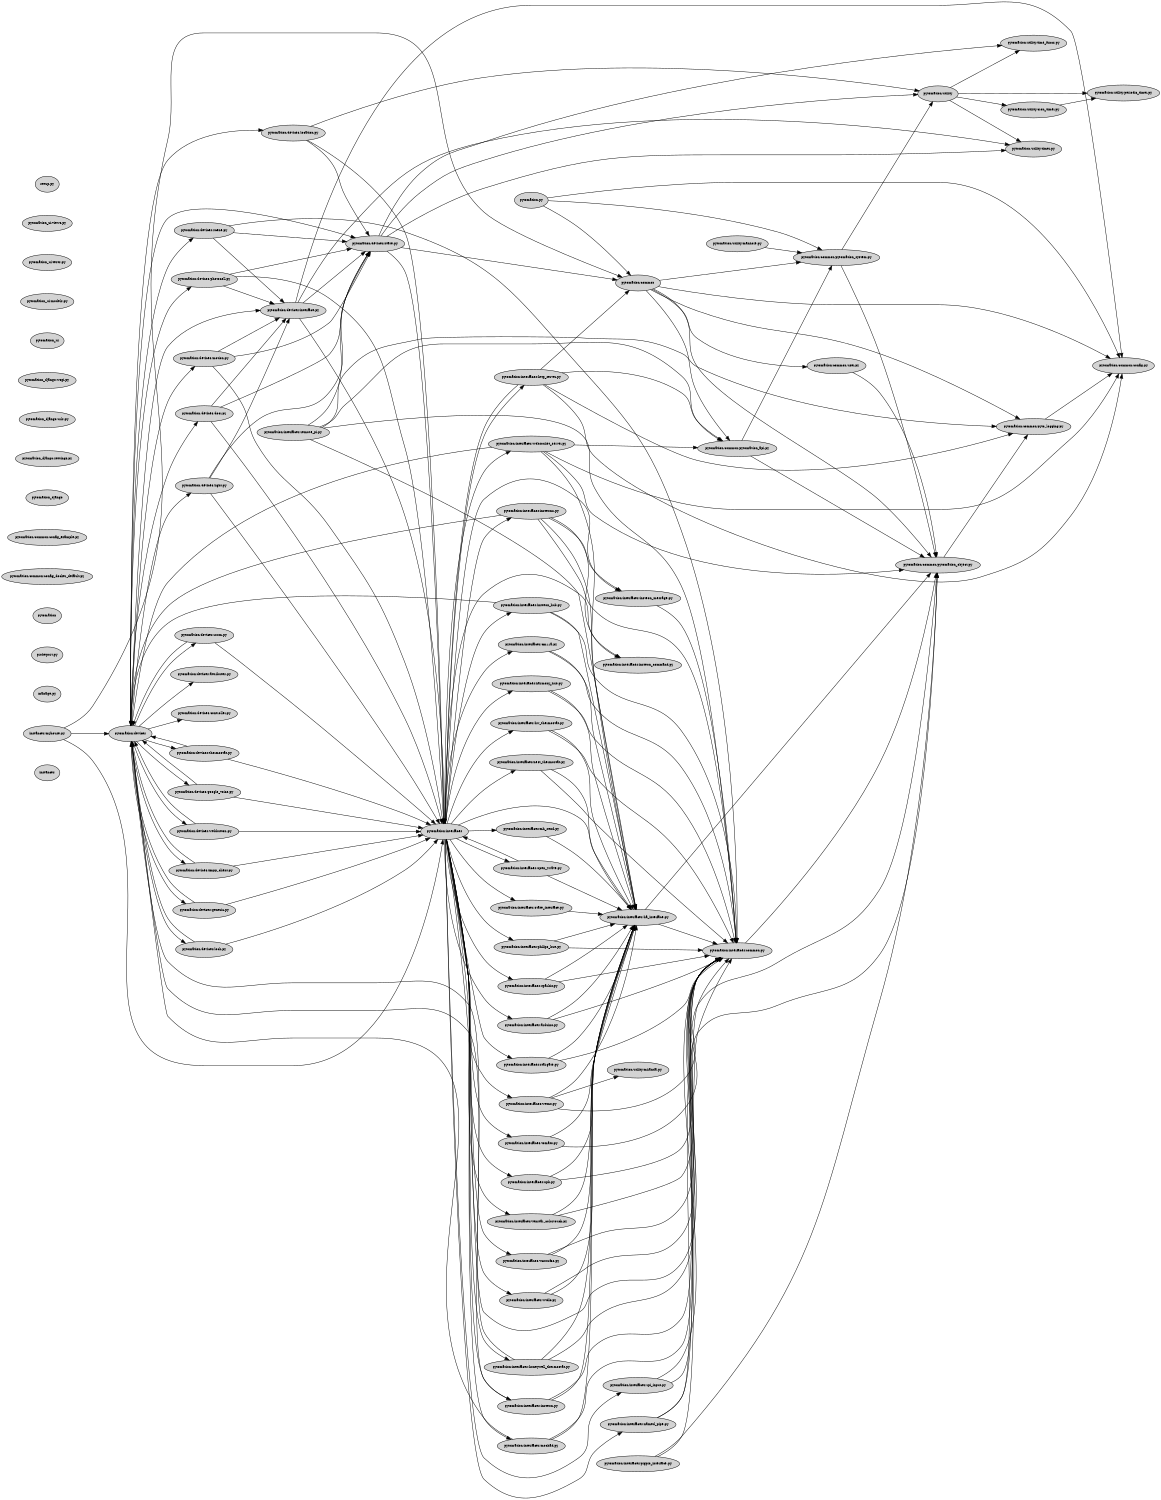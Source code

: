 
# This file was generated by sfood-graph.

strict digraph "dependencies" {
    graph [
        rankdir = "LR",
        overlap = "scale",
        size = "8,10",
        ratio = "fill",
        fontsize = "16",
        fontname = "Helvetica",
        clusterrank = "local"
        ]

       node [
           fontsize=7
           shape=ellipse
//           style=filled
//           shape=box
       ];

//     node [
//         fontsize=7
//       style=ellipse
//     ];

"instances"  [style=filled];
"instances/myhouse.py"  [style=filled];
"instances/myhouse.py" -> "pytomation/common";
"instances/myhouse.py" -> "pytomation/devices";
"instances/myhouse.py" -> "pytomation/interfaces";
"manage.py"  [style=filled];
"probeport.py"  [style=filled];
"pytomation"  [style=filled];
"pytomation.py"  [style=filled];
"pytomation.py" -> "pytomation/common";
"pytomation.py" -> "pytomation/common/config.py";
"pytomation.py" -> "pytomation/common/pytomation_system.py";
"pytomation/common"  [style=filled];
"pytomation/common" -> "pytomation/common/config.py";
"pytomation/common" -> "pytomation/common/pyto_logging.py";
"pytomation/common" -> "pytomation/common/pytomation_api.py";
"pytomation/common" -> "pytomation/common/pytomation_object.py";
"pytomation/common" -> "pytomation/common/pytomation_system.py";
"pytomation/common" -> "pytomation/common/user.py";
"pytomation/common/config.py"  [style=filled];
"pytomation/common/config_docker_default.py"  [style=filled];
"pytomation/common/config_example.py"  [style=filled];
"pytomation/common/pyto_logging.py"  [style=filled];
"pytomation/common/pyto_logging.py" -> "pytomation/common/config.py";
"pytomation/common/pytomation_api.py"  [style=filled];
"pytomation/common/pytomation_api.py" -> "pytomation/common/pytomation_object.py";
"pytomation/common/pytomation_api.py" -> "pytomation/common/pytomation_system.py";
"pytomation/common/pytomation_object.py"  [style=filled];
"pytomation/common/pytomation_object.py" -> "pytomation/common/pyto_logging.py";
"pytomation/common/pytomation_system.py"  [style=filled];
"pytomation/common/pytomation_system.py" -> "pytomation/common/pytomation_object.py";
"pytomation/common/pytomation_system.py" -> "pytomation/utility";
"pytomation/common/user.py"  [style=filled];
"pytomation/common/user.py" -> "pytomation/common/pytomation_object.py";
"pytomation/devices"  [style=filled];
"pytomation/devices" -> "pytomation/devices/attributes.py";
"pytomation/devices" -> "pytomation/devices/controller.py";
"pytomation/devices" -> "pytomation/devices/door.py";
"pytomation/devices" -> "pytomation/devices/generic.py";
"pytomation/devices" -> "pytomation/devices/google_voice.py";
"pytomation/devices" -> "pytomation/devices/interface.py";
"pytomation/devices" -> "pytomation/devices/light.py";
"pytomation/devices" -> "pytomation/devices/location.py";
"pytomation/devices" -> "pytomation/devices/lock.py";
"pytomation/devices" -> "pytomation/devices/motion.py";
"pytomation/devices" -> "pytomation/devices/photocell.py";
"pytomation/devices" -> "pytomation/devices/room.py";
"pytomation/devices" -> "pytomation/devices/scene.py";
"pytomation/devices" -> "pytomation/devices/state.py";
"pytomation/devices" -> "pytomation/devices/thermostat.py";
"pytomation/devices" -> "pytomation/devices/webbutton.py";
"pytomation/devices" -> "pytomation/devices/xmpp_client.py";
"pytomation/devices/attributes.py"  [style=filled];
"pytomation/devices/controller.py"  [style=filled];
"pytomation/devices/door.py"  [style=filled];
"pytomation/devices/door.py" -> "pytomation/devices/interface.py";
"pytomation/devices/door.py" -> "pytomation/devices/state.py";
"pytomation/devices/door.py" -> "pytomation/interfaces";
"pytomation/devices/generic.py"  [style=filled];
"pytomation/devices/generic.py" -> "pytomation/devices";
"pytomation/devices/generic.py" -> "pytomation/interfaces";
"pytomation/devices/google_voice.py"  [style=filled];
"pytomation/devices/google_voice.py" -> "pytomation/devices";
"pytomation/devices/google_voice.py" -> "pytomation/interfaces";
"pytomation/devices/interface.py"  [style=filled];
"pytomation/devices/interface.py" -> "pytomation/common/config.py";
"pytomation/devices/interface.py" -> "pytomation/devices/state.py";
"pytomation/devices/interface.py" -> "pytomation/interfaces";
"pytomation/devices/interface.py" -> "pytomation/utility/timer.py";
"pytomation/devices/light.py"  [style=filled];
"pytomation/devices/light.py" -> "pytomation/devices/interface.py";
"pytomation/devices/light.py" -> "pytomation/devices/state.py";
"pytomation/devices/light.py" -> "pytomation/interfaces";
"pytomation/devices/location.py"  [style=filled];
"pytomation/devices/location.py" -> "pytomation/devices/state.py";
"pytomation/devices/location.py" -> "pytomation/interfaces";
"pytomation/devices/location.py" -> "pytomation/utility";
"pytomation/devices/lock.py"  [style=filled];
"pytomation/devices/lock.py" -> "pytomation/devices";
"pytomation/devices/lock.py" -> "pytomation/interfaces";
"pytomation/devices/motion.py"  [style=filled];
"pytomation/devices/motion.py" -> "pytomation/devices/interface.py";
"pytomation/devices/motion.py" -> "pytomation/devices/state.py";
"pytomation/devices/motion.py" -> "pytomation/interfaces";
"pytomation/devices/photocell.py"  [style=filled];
"pytomation/devices/photocell.py" -> "pytomation/devices/interface.py";
"pytomation/devices/photocell.py" -> "pytomation/devices/state.py";
"pytomation/devices/photocell.py" -> "pytomation/interfaces";
"pytomation/devices/room.py"  [style=filled];
"pytomation/devices/room.py" -> "pytomation/devices";
"pytomation/devices/room.py" -> "pytomation/interfaces";
"pytomation/devices/scene.py"  [style=filled];
"pytomation/devices/scene.py" -> "pytomation/devices/interface.py";
"pytomation/devices/scene.py" -> "pytomation/devices/state.py";
"pytomation/devices/scene.py" -> "pytomation/interfaces/common.py";
"pytomation/devices/state.py"  [style=filled];
"pytomation/devices/state.py" -> "pytomation/common";
"pytomation/devices/state.py" -> "pytomation/interfaces";
"pytomation/devices/state.py" -> "pytomation/utility";
"pytomation/devices/state.py" -> "pytomation/utility/time_funcs.py";
"pytomation/devices/state.py" -> "pytomation/utility/timer.py";
"pytomation/devices/thermostat.py"  [style=filled];
"pytomation/devices/thermostat.py" -> "pytomation/devices";
"pytomation/devices/thermostat.py" -> "pytomation/interfaces";
"pytomation/devices/webbutton.py"  [style=filled];
"pytomation/devices/webbutton.py" -> "pytomation/devices";
"pytomation/devices/webbutton.py" -> "pytomation/interfaces";
"pytomation/devices/xmpp_client.py"  [style=filled];
"pytomation/devices/xmpp_client.py" -> "pytomation/devices";
"pytomation/devices/xmpp_client.py" -> "pytomation/interfaces";
"pytomation/interfaces"  [style=filled];
"pytomation/interfaces" -> "pytomation/interfaces/arduino.py";
"pytomation/interfaces" -> "pytomation/interfaces/cm11a.py";
"pytomation/interfaces" -> "pytomation/interfaces/common.py";
"pytomation/interfaces" -> "pytomation/interfaces/ha_interface.py";
"pytomation/interfaces" -> "pytomation/interfaces/harmony_hub.py";
"pytomation/interfaces" -> "pytomation/interfaces/honeywell_thermostat.py";
"pytomation/interfaces" -> "pytomation/interfaces/http_server.py";
"pytomation/interfaces" -> "pytomation/interfaces/hw_thermostat.py";
"pytomation/interfaces" -> "pytomation/interfaces/insteon.py";
"pytomation/interfaces" -> "pytomation/interfaces/insteon2.py";
"pytomation/interfaces" -> "pytomation/interfaces/insteon_command.py";
"pytomation/interfaces" -> "pytomation/interfaces/insteon_hub.py";
"pytomation/interfaces" -> "pytomation/interfaces/insteon_message.py";
"pytomation/interfaces" -> "pytomation/interfaces/mh_send.py";
"pytomation/interfaces" -> "pytomation/interfaces/mochad.py";
"pytomation/interfaces" -> "pytomation/interfaces/named_pipe.py";
"pytomation/interfaces" -> "pytomation/interfaces/nest_thermostat.py";
"pytomation/interfaces" -> "pytomation/interfaces/open_zwave.py";
"pytomation/interfaces" -> "pytomation/interfaces/philips_hue.py";
"pytomation/interfaces" -> "pytomation/interfaces/rpi_input.py";
"pytomation/interfaces" -> "pytomation/interfaces/sparkio.py";
"pytomation/interfaces" -> "pytomation/interfaces/stargate.py";
"pytomation/interfaces" -> "pytomation/interfaces/state_interface.py";
"pytomation/interfaces" -> "pytomation/interfaces/tomato.py";
"pytomation/interfaces" -> "pytomation/interfaces/upb.py";
"pytomation/interfaces" -> "pytomation/interfaces/venstar_colortouch.py";
"pytomation/interfaces" -> "pytomation/interfaces/w800rf32.py";
"pytomation/interfaces" -> "pytomation/interfaces/websocket_server.py";
"pytomation/interfaces" -> "pytomation/interfaces/wemo.py";
"pytomation/interfaces" -> "pytomation/interfaces/wtdio.py";
"pytomation/interfaces/arduino.py"  [style=filled];
"pytomation/interfaces/arduino.py" -> "pytomation/interfaces/common.py";
"pytomation/interfaces/arduino.py" -> "pytomation/interfaces/ha_interface.py";
"pytomation/interfaces/cm11a.py"  [style=filled];
"pytomation/interfaces/cm11a.py" -> "pytomation/interfaces/common.py";
"pytomation/interfaces/cm11a.py" -> "pytomation/interfaces/ha_interface.py";
"pytomation/interfaces/common.py"  [style=filled];
"pytomation/interfaces/common.py" -> "pytomation/common/pytomation_object.py";
"pytomation/interfaces/ha_interface.py"  [style=filled];
"pytomation/interfaces/ha_interface.py" -> "pytomation/common/pytomation_object.py";
"pytomation/interfaces/ha_interface.py" -> "pytomation/interfaces/common.py";
"pytomation/interfaces/harmony_hub.py"  [style=filled];
"pytomation/interfaces/harmony_hub.py" -> "pytomation/interfaces/common.py";
"pytomation/interfaces/harmony_hub.py" -> "pytomation/interfaces/ha_interface.py";
"pytomation/interfaces/honeywell_thermostat.py"  [style=filled];
"pytomation/interfaces/honeywell_thermostat.py" -> "pytomation/devices";
"pytomation/interfaces/honeywell_thermostat.py" -> "pytomation/interfaces/common.py";
"pytomation/interfaces/honeywell_thermostat.py" -> "pytomation/interfaces/ha_interface.py";
"pytomation/interfaces/http_server.py"  [style=filled];
"pytomation/interfaces/http_server.py" -> "pytomation/common";
"pytomation/interfaces/http_server.py" -> "pytomation/common/config.py";
"pytomation/interfaces/http_server.py" -> "pytomation/common/pyto_logging.py";
"pytomation/interfaces/http_server.py" -> "pytomation/common/pytomation_api.py";
"pytomation/interfaces/http_server.py" -> "pytomation/interfaces";
"pytomation/interfaces/hw_thermostat.py"  [style=filled];
"pytomation/interfaces/hw_thermostat.py" -> "pytomation/interfaces/common.py";
"pytomation/interfaces/hw_thermostat.py" -> "pytomation/interfaces/ha_interface.py";
"pytomation/interfaces/insteon.py"  [style=filled];
"pytomation/interfaces/insteon.py" -> "pytomation/devices";
"pytomation/interfaces/insteon.py" -> "pytomation/interfaces/common.py";
"pytomation/interfaces/insteon.py" -> "pytomation/interfaces/ha_interface.py";
"pytomation/interfaces/insteon2.py"  [style=filled];
"pytomation/interfaces/insteon2.py" -> "pytomation/devices";
"pytomation/interfaces/insteon2.py" -> "pytomation/interfaces/common.py";
"pytomation/interfaces/insteon2.py" -> "pytomation/interfaces/ha_interface.py";
"pytomation/interfaces/insteon2.py" -> "pytomation/interfaces/insteon_command.py";
"pytomation/interfaces/insteon2.py" -> "pytomation/interfaces/insteon_message.py";
"pytomation/interfaces/insteon_command.py"  [style=filled];
"pytomation/interfaces/insteon_hub.py"  [style=filled];
"pytomation/interfaces/insteon_hub.py" -> "pytomation/devices";
"pytomation/interfaces/insteon_hub.py" -> "pytomation/interfaces/common.py";
"pytomation/interfaces/insteon_hub.py" -> "pytomation/interfaces/ha_interface.py";
"pytomation/interfaces/insteon_message.py"  [style=filled];
"pytomation/interfaces/insteon_message.py" -> "pytomation/interfaces/common.py";
"pytomation/interfaces/mh_send.py"  [style=filled];
"pytomation/interfaces/mh_send.py" -> "pytomation/interfaces/ha_interface.py";
"pytomation/interfaces/mochad.py"  [style=filled];
"pytomation/interfaces/mochad.py" -> "pytomation/devices";
"pytomation/interfaces/mochad.py" -> "pytomation/interfaces/common.py";
"pytomation/interfaces/mochad.py" -> "pytomation/interfaces/ha_interface.py";
"pytomation/interfaces/named_pipe.py"  [style=filled];
"pytomation/interfaces/named_pipe.py" -> "pytomation/common/pytomation_object.py";
"pytomation/interfaces/named_pipe.py" -> "pytomation/interfaces/common.py";
"pytomation/interfaces/nest_thermostat.py"  [style=filled];
"pytomation/interfaces/nest_thermostat.py" -> "pytomation/interfaces/common.py";
"pytomation/interfaces/nest_thermostat.py" -> "pytomation/interfaces/ha_interface.py";
"pytomation/interfaces/open_zwave.py"  [style=filled];
"pytomation/interfaces/open_zwave.py" -> "pytomation/interfaces";
"pytomation/interfaces/open_zwave.py" -> "pytomation/interfaces/ha_interface.py";
"pytomation/interfaces/philips_hue.py"  [style=filled];
"pytomation/interfaces/philips_hue.py" -> "pytomation/interfaces/common.py";
"pytomation/interfaces/philips_hue.py" -> "pytomation/interfaces/ha_interface.py";
"pytomation/interfaces/pigpio_interface.py"  [style=filled];
"pytomation/interfaces/pigpio_interface.py" -> "pytomation/common/pytomation_object.py";
"pytomation/interfaces/pigpio_interface.py" -> "pytomation/interfaces/common.py";
"pytomation/interfaces/remote_pi.py"  [style=filled];
"pytomation/interfaces/remote_pi.py" -> "pytomation/common/pyto_logging.py";
"pytomation/interfaces/remote_pi.py" -> "pytomation/common/pytomation_api.py";
"pytomation/interfaces/remote_pi.py" -> "pytomation/devices/state.py";
"pytomation/interfaces/remote_pi.py" -> "pytomation/interfaces/common.py";
"pytomation/interfaces/remote_pi.py" -> "pytomation/interfaces/ha_interface.py";
"pytomation/interfaces/rpi_input.py"  [style=filled];
"pytomation/interfaces/rpi_input.py" -> "pytomation/common/pytomation_object.py";
"pytomation/interfaces/rpi_input.py" -> "pytomation/interfaces/common.py";
"pytomation/interfaces/sparkio.py"  [style=filled];
"pytomation/interfaces/sparkio.py" -> "pytomation/interfaces/common.py";
"pytomation/interfaces/sparkio.py" -> "pytomation/interfaces/ha_interface.py";
"pytomation/interfaces/stargate.py"  [style=filled];
"pytomation/interfaces/stargate.py" -> "pytomation/interfaces/common.py";
"pytomation/interfaces/stargate.py" -> "pytomation/interfaces/ha_interface.py";
"pytomation/interfaces/state_interface.py"  [style=filled];
"pytomation/interfaces/state_interface.py" -> "pytomation/interfaces/ha_interface.py";
"pytomation/interfaces/tomato.py"  [style=filled];
"pytomation/interfaces/tomato.py" -> "pytomation/interfaces/common.py";
"pytomation/interfaces/tomato.py" -> "pytomation/interfaces/ha_interface.py";
"pytomation/interfaces/upb.py"  [style=filled];
"pytomation/interfaces/upb.py" -> "pytomation/interfaces/common.py";
"pytomation/interfaces/upb.py" -> "pytomation/interfaces/ha_interface.py";
"pytomation/interfaces/venstar_colortouch.py"  [style=filled];
"pytomation/interfaces/venstar_colortouch.py" -> "pytomation/interfaces/common.py";
"pytomation/interfaces/venstar_colortouch.py" -> "pytomation/interfaces/ha_interface.py";
"pytomation/interfaces/w800rf32.py"  [style=filled];
"pytomation/interfaces/w800rf32.py" -> "pytomation/interfaces/common.py";
"pytomation/interfaces/w800rf32.py" -> "pytomation/interfaces/ha_interface.py";
"pytomation/interfaces/websocket_server.py"  [style=filled];
"pytomation/interfaces/websocket_server.py" -> "pytomation/common/config.py";
"pytomation/interfaces/websocket_server.py" -> "pytomation/common/pytomation_api.py";
"pytomation/interfaces/websocket_server.py" -> "pytomation/common/pytomation_object.py";
"pytomation/interfaces/websocket_server.py" -> "pytomation/devices";
"pytomation/interfaces/websocket_server.py" -> "pytomation/interfaces/ha_interface.py";
"pytomation/interfaces/wemo.py"  [style=filled];
"pytomation/interfaces/wemo.py" -> "pytomation/interfaces/common.py";
"pytomation/interfaces/wemo.py" -> "pytomation/interfaces/ha_interface.py";
"pytomation/interfaces/wemo.py" -> "pytomation/utility/miranda.py";
"pytomation/interfaces/wtdio.py"  [style=filled];
"pytomation/interfaces/wtdio.py" -> "pytomation/interfaces/common.py";
"pytomation/interfaces/wtdio.py" -> "pytomation/interfaces/ha_interface.py";
"pytomation/utility"  [style=filled];
"pytomation/utility" -> "pytomation/utility/cron_timer.py";
"pytomation/utility" -> "pytomation/utility/periodic_timer.py";
"pytomation/utility" -> "pytomation/utility/time_funcs.py";
"pytomation/utility" -> "pytomation/utility/timer.py";
"pytomation/utility/cron_timer.py"  [style=filled];
"pytomation/utility/cron_timer.py" -> "pytomation/utility/periodic_timer.py";
"pytomation/utility/manhole.py"  [style=filled];
"pytomation/utility/manhole.py" -> "pytomation/common/pytomation_system.py";
"pytomation/utility/miranda.py"  [style=filled];
"pytomation/utility/periodic_timer.py"  [style=filled];
"pytomation/utility/time_funcs.py"  [style=filled];
"pytomation/utility/timer.py"  [style=filled];
"pytomation_django"  [style=filled];
"pytomation_django/settings.py"  [style=filled];
"pytomation_django/urls.py"  [style=filled];
"pytomation_django/wsgi.py"  [style=filled];
"pytomation_ui"  [style=filled];
"pytomation_ui/models.py"  [style=filled];
"pytomation_ui/tests.py"  [style=filled];
"pytomation_ui/views.py"  [style=filled];
"setup.py"  [style=filled];


}
